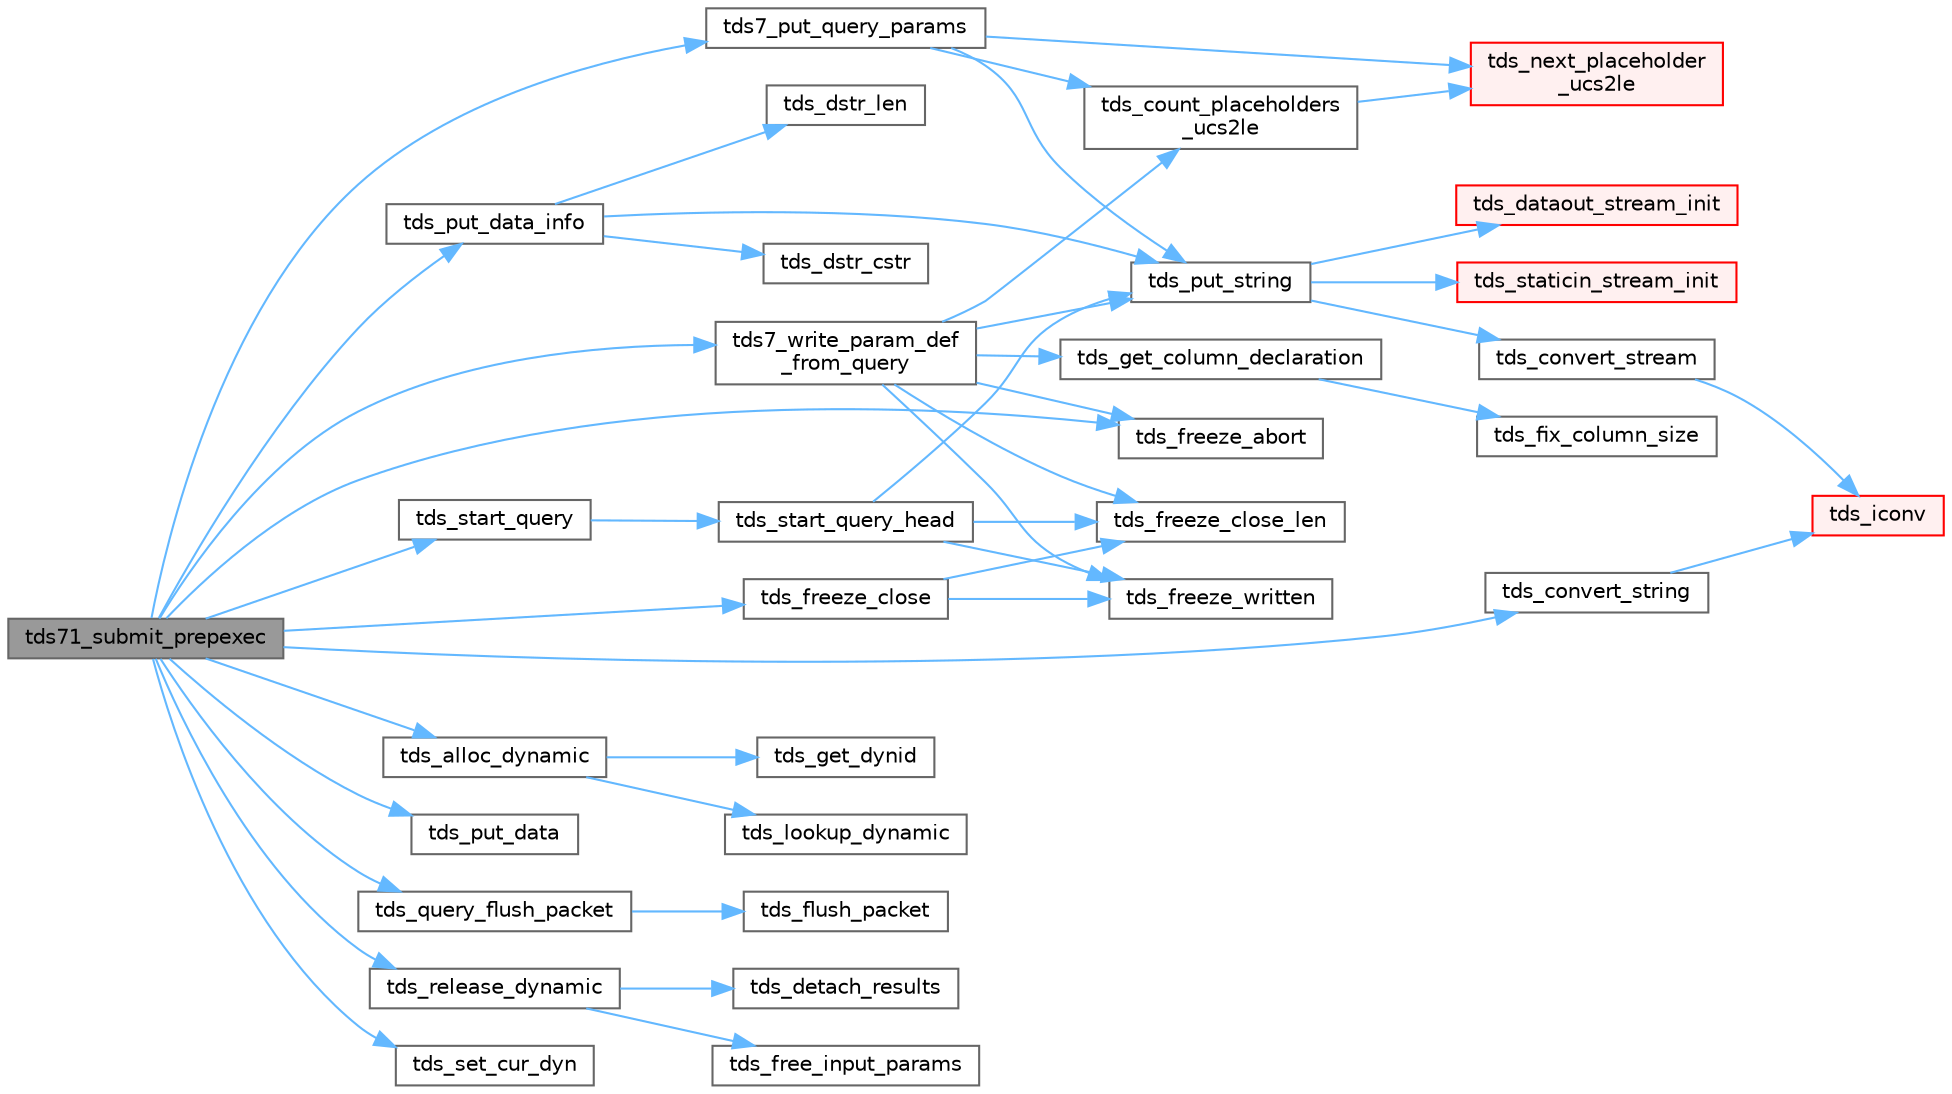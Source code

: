 digraph "tds71_submit_prepexec"
{
 // LATEX_PDF_SIZE
  bgcolor="transparent";
  edge [fontname=Helvetica,fontsize=10,labelfontname=Helvetica,labelfontsize=10];
  node [fontname=Helvetica,fontsize=10,shape=box,height=0.2,width=0.4];
  rankdir="LR";
  Node1 [id="Node000001",label="tds71_submit_prepexec",height=0.2,width=0.4,color="gray40", fillcolor="grey60", style="filled", fontcolor="black",tooltip="Creates a temporary stored procedure in the server and execute it."];
  Node1 -> Node2 [id="edge1_Node000001_Node000002",color="steelblue1",style="solid",tooltip=" "];
  Node2 [id="Node000002",label="tds7_put_query_params",height=0.2,width=0.4,color="grey40", fillcolor="white", style="filled",URL="$a00590.html#ga6e42b4a1d1d3898229ea2fe4afc2ecec",tooltip="Output params types and query (required by sp_prepare/sp_executesql/sp_prepexec)"];
  Node2 -> Node3 [id="edge2_Node000002_Node000003",color="steelblue1",style="solid",tooltip=" "];
  Node3 [id="Node000003",label="tds_count_placeholders\l_ucs2le",height=0.2,width=0.4,color="grey40", fillcolor="white", style="filled",URL="$a00590.html#ga0cd19215e9169ea299a6c9cbf5b2fb60",tooltip="Count the number of placeholders ('?') in a query."];
  Node3 -> Node4 [id="edge3_Node000003_Node000004",color="steelblue1",style="solid",tooltip=" "];
  Node4 [id="Node000004",label="tds_next_placeholder\l_ucs2le",height=0.2,width=0.4,color="red", fillcolor="#FFF0F0", style="filled",URL="$a00590.html#gaaa97f8535a2babe642024a0744d271d5",tooltip="Found the next placeholder (? or @param) in a string."];
  Node2 -> Node4 [id="edge4_Node000002_Node000004",color="steelblue1",style="solid",tooltip=" "];
  Node2 -> Node7 [id="edge5_Node000002_Node000007",color="steelblue1",style="solid",tooltip=" "];
  Node7 [id="Node000007",label="tds_put_string",height=0.2,width=0.4,color="grey40", fillcolor="white", style="filled",URL="$a00591.html#ga1fcaf8d488cc1390f106ce3ad0bf37b4",tooltip="Output a string to wire automatic translate string to unicode if needed."];
  Node7 -> Node8 [id="edge6_Node000007_Node000008",color="steelblue1",style="solid",tooltip=" "];
  Node8 [id="Node000008",label="tds_convert_stream",height=0.2,width=0.4,color="grey40", fillcolor="white", style="filled",URL="$a01479.html#a9d8eb43a81ff58ab423dce0ce95b9564",tooltip="Reads and writes from a stream converting characters."];
  Node8 -> Node9 [id="edge7_Node000008_Node000009",color="steelblue1",style="solid",tooltip=" "];
  Node9 [id="Node000009",label="tds_iconv",height=0.2,width=0.4,color="red", fillcolor="#FFF0F0", style="filled",URL="$a00588.html#ga87db49044919f1bc84c0ff5e9ab00304",tooltip="Wrapper around iconv(3)."];
  Node7 -> Node12 [id="edge8_Node000007_Node000012",color="steelblue1",style="solid",tooltip=" "];
  Node12 [id="Node000012",label="tds_dataout_stream_init",height=0.2,width=0.4,color="red", fillcolor="#FFF0F0", style="filled",URL="$a01479.html#aa038a9125979f8f0915dbd53cbf27e5a",tooltip="Initialize a data output stream."];
  Node7 -> Node14 [id="edge9_Node000007_Node000014",color="steelblue1",style="solid",tooltip=" "];
  Node14 [id="Node000014",label="tds_staticin_stream_init",height=0.2,width=0.4,color="red", fillcolor="#FFF0F0", style="filled",URL="$a01479.html#aa9e1e45f0305622dd6aed9f8fe158581",tooltip="Initialize an input stream for read from a static allocated buffer."];
  Node1 -> Node16 [id="edge10_Node000001_Node000016",color="steelblue1",style="solid",tooltip=" "];
  Node16 [id="Node000016",label="tds7_write_param_def\l_from_query",height=0.2,width=0.4,color="grey40", fillcolor="white", style="filled",URL="$a00590.html#ga24345856c16b15aa3e84459c2f551320",tooltip="Write string with parameters definition, useful for TDS7+."];
  Node16 -> Node3 [id="edge11_Node000016_Node000003",color="steelblue1",style="solid",tooltip=" "];
  Node16 -> Node17 [id="edge12_Node000016_Node000017",color="steelblue1",style="solid",tooltip=" "];
  Node17 [id="Node000017",label="tds_freeze_abort",height=0.2,width=0.4,color="grey40", fillcolor="white", style="filled",URL="$a00591.html#ga7274d9c5dc75c58bb7d1f1c29e03a73e",tooltip="Discard all data written after the freeze."];
  Node16 -> Node18 [id="edge13_Node000016_Node000018",color="steelblue1",style="solid",tooltip=" "];
  Node18 [id="Node000018",label="tds_freeze_close_len",height=0.2,width=0.4,color="grey40", fillcolor="white", style="filled",URL="$a00591.html#ga2660b893ae2bf36fe1b63b354e748bad",tooltip="Stop keeping data for this specific freeze."];
  Node16 -> Node19 [id="edge14_Node000016_Node000019",color="steelblue1",style="solid",tooltip=" "];
  Node19 [id="Node000019",label="tds_freeze_written",height=0.2,width=0.4,color="grey40", fillcolor="white", style="filled",URL="$a00591.html#ga528cc96da09c11bc2930daae64e33e83",tooltip="Compute how many bytes has been written from freeze."];
  Node16 -> Node20 [id="edge15_Node000016_Node000020",color="steelblue1",style="solid",tooltip=" "];
  Node20 [id="Node000020",label="tds_get_column_declaration",height=0.2,width=0.4,color="grey40", fillcolor="white", style="filled",URL="$a00590.html#ga50d62edeb2a432e2dc668263f3f958ff",tooltip="Return declaration for column (like \"varchar(20)\")."];
  Node20 -> Node21 [id="edge16_Node000020_Node000021",color="steelblue1",style="solid",tooltip=" "];
  Node21 [id="Node000021",label="tds_fix_column_size",height=0.2,width=0.4,color="grey40", fillcolor="white", style="filled",URL="$a00590.html#ga79e31bdb1d8e8e214ea2bed964ff0e77",tooltip="Get column size for wire."];
  Node16 -> Node7 [id="edge17_Node000016_Node000007",color="steelblue1",style="solid",tooltip=" "];
  Node1 -> Node22 [id="edge18_Node000001_Node000022",color="steelblue1",style="solid",tooltip=" "];
  Node22 [id="Node000022",label="tds_alloc_dynamic",height=0.2,width=0.4,color="grey40", fillcolor="white", style="filled",URL="$a00589.html#ga69559de43b47f4a9e2eecc7a56527444",tooltip="Allocate a dynamic statement."];
  Node22 -> Node23 [id="edge19_Node000022_Node000023",color="steelblue1",style="solid",tooltip=" "];
  Node23 [id="Node000023",label="tds_get_dynid",height=0.2,width=0.4,color="grey40", fillcolor="white", style="filled",URL="$a00589.html#ga93503e64091b51add0801abebe22abf4",tooltip="Get an id for dynamic query based on TDS information."];
  Node22 -> Node24 [id="edge20_Node000022_Node000024",color="steelblue1",style="solid",tooltip=" "];
  Node24 [id="Node000024",label="tds_lookup_dynamic",height=0.2,width=0.4,color="grey40", fillcolor="white", style="filled",URL="$a00592.html#ga4a45cadd06ae1b886459dcc1f8e482c6",tooltip="Finds a dynamic given string id."];
  Node1 -> Node25 [id="edge21_Node000001_Node000025",color="steelblue1",style="solid",tooltip=" "];
  Node25 [id="Node000025",label="tds_convert_string",height=0.2,width=0.4,color="grey40", fillcolor="white", style="filled",URL="$a00590.html#gad5b76c688898b86984d09628f030d01c",tooltip="Convert a string in an allocated buffer."];
  Node25 -> Node9 [id="edge22_Node000025_Node000009",color="steelblue1",style="solid",tooltip=" "];
  Node1 -> Node17 [id="edge23_Node000001_Node000017",color="steelblue1",style="solid",tooltip=" "];
  Node1 -> Node26 [id="edge24_Node000001_Node000026",color="steelblue1",style="solid",tooltip=" "];
  Node26 [id="Node000026",label="tds_freeze_close",height=0.2,width=0.4,color="grey40", fillcolor="white", style="filled",URL="$a00591.html#ga633f62fb8e5310abfa42c02fba9c6500",tooltip="Stop keeping data for this specific freeze."];
  Node26 -> Node18 [id="edge25_Node000026_Node000018",color="steelblue1",style="solid",tooltip=" "];
  Node26 -> Node19 [id="edge26_Node000026_Node000019",color="steelblue1",style="solid",tooltip=" "];
  Node1 -> Node27 [id="edge27_Node000001_Node000027",color="steelblue1",style="solid",tooltip=" "];
  Node27 [id="Node000027",label="tds_put_data",height=0.2,width=0.4,color="grey40", fillcolor="white", style="filled",URL="$a00590.html#ga9fcc0a3932dcad530511395ef8a767fb",tooltip="Write data to wire."];
  Node1 -> Node28 [id="edge28_Node000001_Node000028",color="steelblue1",style="solid",tooltip=" "];
  Node28 [id="Node000028",label="tds_put_data_info",height=0.2,width=0.4,color="grey40", fillcolor="white", style="filled",URL="$a00590.html#gafd74652c4722ddce4d642cc4209449d4",tooltip="Put data information to wire."];
  Node28 -> Node29 [id="edge29_Node000028_Node000029",color="steelblue1",style="solid",tooltip=" "];
  Node29 [id="Node000029",label="tds_dstr_cstr",height=0.2,width=0.4,color="grey40", fillcolor="white", style="filled",URL="$a00593.html#gac536f0e4d77d3cff5702719362ec1766",tooltip="Returns a C version (NUL terminated string) of dstr."];
  Node28 -> Node30 [id="edge30_Node000028_Node000030",color="steelblue1",style="solid",tooltip=" "];
  Node30 [id="Node000030",label="tds_dstr_len",height=0.2,width=0.4,color="grey40", fillcolor="white", style="filled",URL="$a00593.html#ga396f139e4f886ac1b224a735138e73dd",tooltip="Returns the length of the string in bytes."];
  Node28 -> Node7 [id="edge31_Node000028_Node000007",color="steelblue1",style="solid",tooltip=" "];
  Node1 -> Node31 [id="edge32_Node000001_Node000031",color="steelblue1",style="solid",tooltip=" "];
  Node31 [id="Node000031",label="tds_query_flush_packet",height=0.2,width=0.4,color="grey40", fillcolor="white", style="filled",URL="$a00590.html#gada27f4cfce925240ad33b71b63ca692d",tooltip="Flush query packet."];
  Node31 -> Node32 [id="edge33_Node000031_Node000032",color="steelblue1",style="solid",tooltip=" "];
  Node32 [id="Node000032",label="tds_flush_packet",height=0.2,width=0.4,color="grey40", fillcolor="white", style="filled",URL="$a00591.html#ga5feb53554e8917a81bbbc332163a61fb",tooltip="Flush packet to server."];
  Node1 -> Node33 [id="edge34_Node000001_Node000033",color="steelblue1",style="solid",tooltip=" "];
  Node33 [id="Node000033",label="tds_release_dynamic",height=0.2,width=0.4,color="grey40", fillcolor="white", style="filled",URL="$a00589.html#gabf2fdb0def5388508602ee7dd2f49506",tooltip="Frees dynamic statement."];
  Node33 -> Node34 [id="edge35_Node000033_Node000034",color="steelblue1",style="solid",tooltip=" "];
  Node34 [id="Node000034",label="tds_detach_results",height=0.2,width=0.4,color="grey40", fillcolor="white", style="filled",URL="$a00589.html#ga1d60bf443e274797b1d1a9e7418ab962",tooltip="Detach result info from it current socket."];
  Node33 -> Node35 [id="edge36_Node000033_Node000035",color="steelblue1",style="solid",tooltip=" "];
  Node35 [id="Node000035",label="tds_free_input_params",height=0.2,width=0.4,color="grey40", fillcolor="white", style="filled",URL="$a00589.html#gabdc5fee73b22345c02ab894e49ad7f95",tooltip="Frees all allocated input parameters of a dynamic statement."];
  Node1 -> Node36 [id="edge37_Node000001_Node000036",color="steelblue1",style="solid",tooltip=" "];
  Node36 [id="Node000036",label="tds_set_cur_dyn",height=0.2,width=0.4,color="grey40", fillcolor="white", style="filled",URL="$a00590.html#gae8b7db85af16701fc0604eb117cbd4e4",tooltip="Set current dynamic."];
  Node1 -> Node37 [id="edge38_Node000001_Node000037",color="steelblue1",style="solid",tooltip=" "];
  Node37 [id="Node000037",label="tds_start_query",height=0.2,width=0.4,color="grey40", fillcolor="white", style="filled",URL="$a00590.html#ga0da385231bfa3dc49377e1fb2bea2c07",tooltip="Start query packet of a given type."];
  Node37 -> Node38 [id="edge39_Node000037_Node000038",color="steelblue1",style="solid",tooltip=" "];
  Node38 [id="Node000038",label="tds_start_query_head",height=0.2,width=0.4,color="grey40", fillcolor="white", style="filled",URL="$a00590.html#ga9ad2e6defce530a8778791cce0166ccd",tooltip="Start query packet of a given type."];
  Node38 -> Node18 [id="edge40_Node000038_Node000018",color="steelblue1",style="solid",tooltip=" "];
  Node38 -> Node19 [id="edge41_Node000038_Node000019",color="steelblue1",style="solid",tooltip=" "];
  Node38 -> Node7 [id="edge42_Node000038_Node000007",color="steelblue1",style="solid",tooltip=" "];
}
